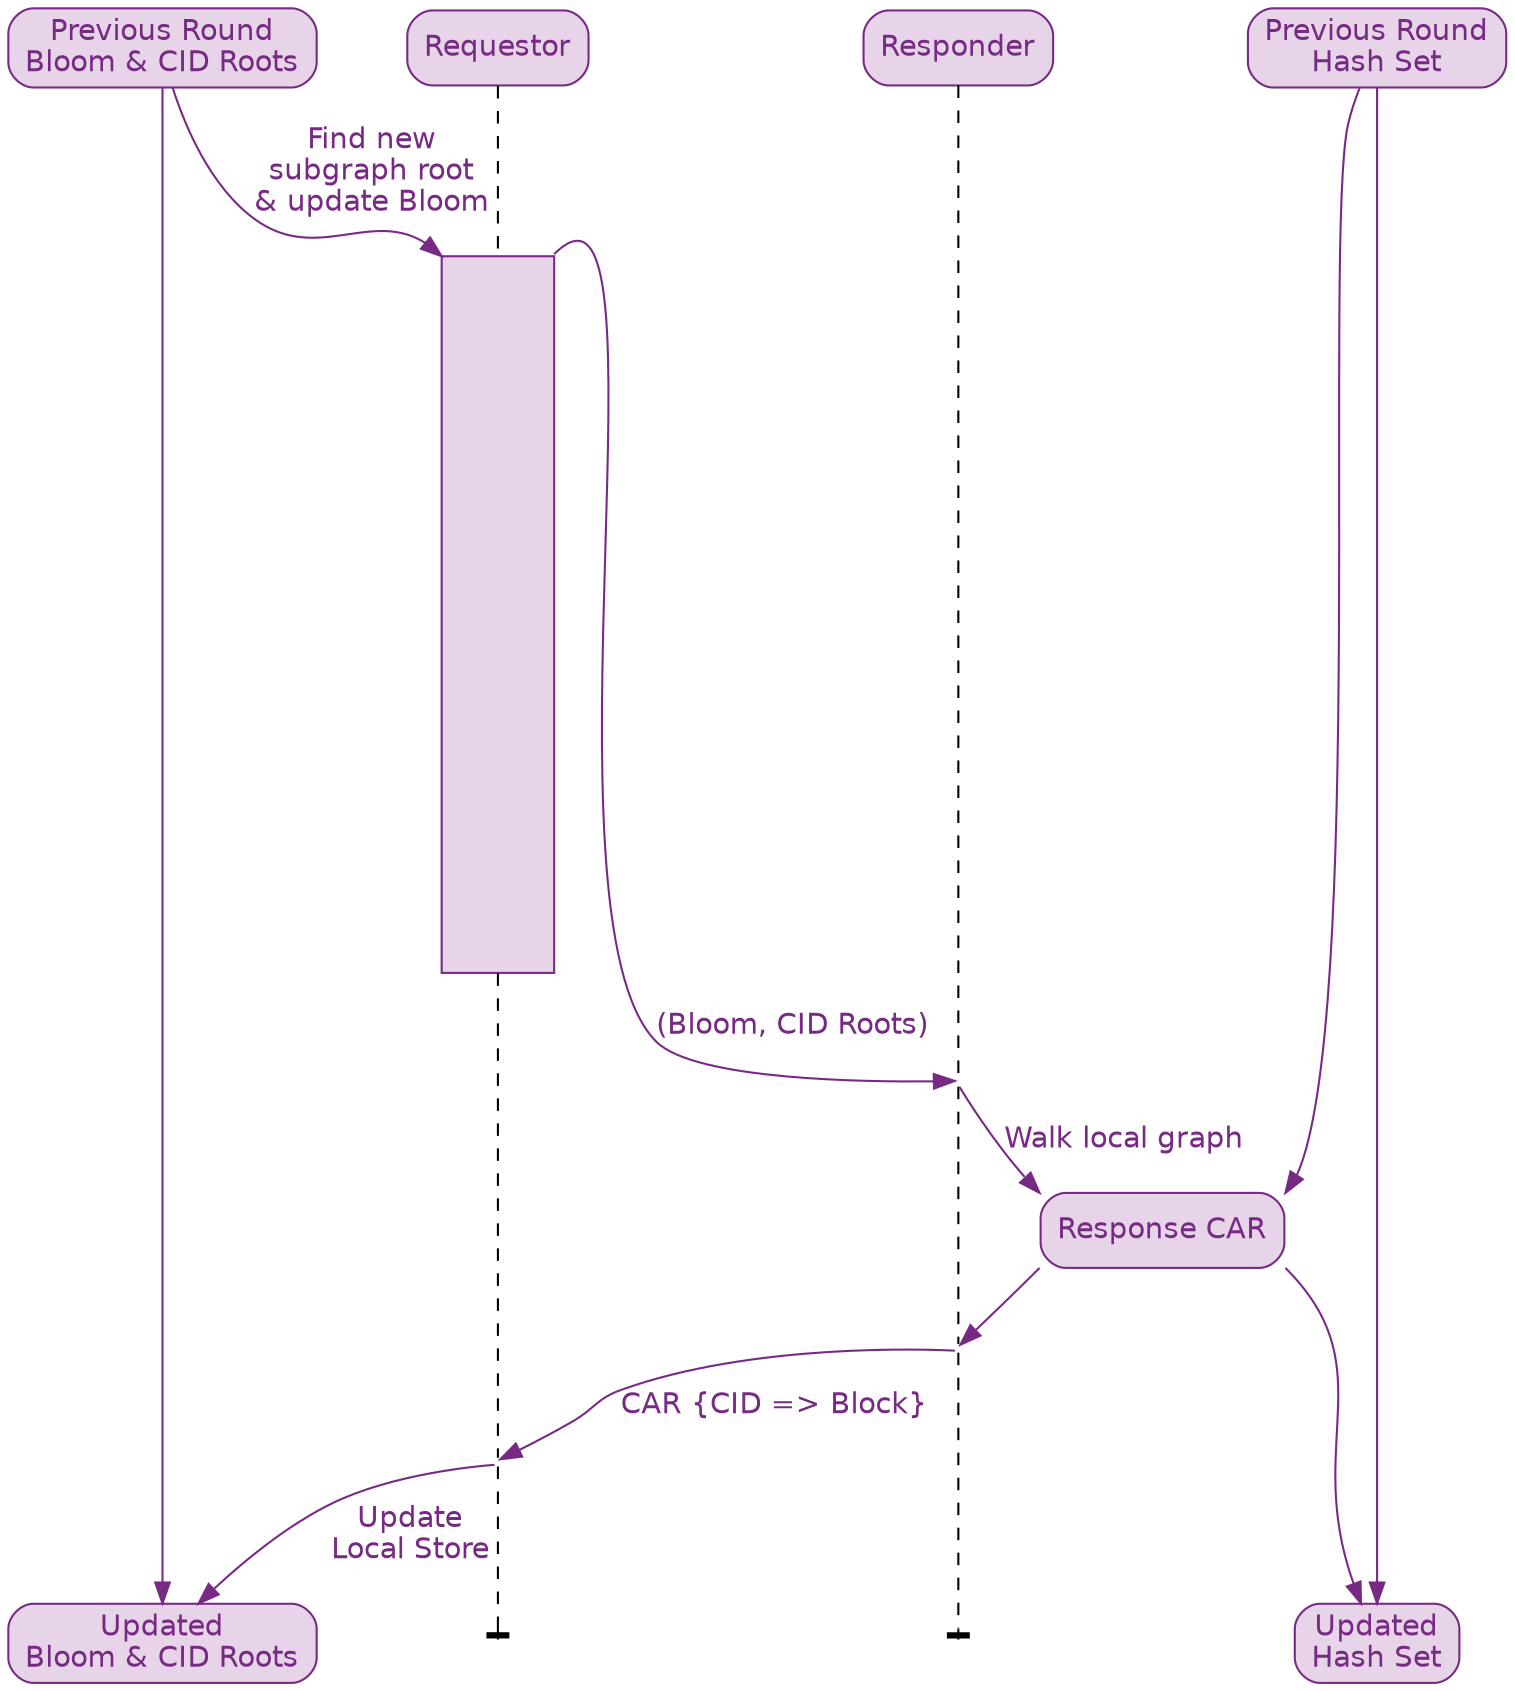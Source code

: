 digraph G {
    rankdir = TB

    edge [
        colorscheme = prgn11
        color = 2

        fontname = "Helvetica"
        fontcolor = 2
    ]

    node [
        shape = box
        style = "rounded,filled"
        colorscheme = prgn11

        color = 2
        fillcolor = 5

        fontcolor = 2
        fontname = "Helvetica"
    ]

    req [label = "Requestor"]
    // req_out [shape = point style = invis]
    req_out [
        shape = rectangle
        style = filled
        label = "\n\n\n\n\n\n\n\n\n\n\n\n\n\n\n\n\n\n\n\n\n"
        padding = none
    ]
    req_in [shape = point, style = invis]
    req_end [shape = point, style = invis]

    resp [label = "Responder"]
    resp_in [shape = point, style = invis]
    resp_out [shape = point, style = invis]
    resp_end [shape = point, style = invis]

    req_prev [label = "Previous Round\nBloom & CID Roots"]
    req_next [label = "Updated\nBloom & CID Roots"]

    resp_prev [label = "Previous Round\nHash Set"]
    resp_car [label = "Response CAR"]
    resp_next [label = "Updated\nHash Set"]

    #########
    # Edges #
    #########


    # Stages

    req_prev -> req_out:nw [
        label = "Find new\nsubgraph root\n& update Bloom"
    ]

    req_prev -> req_next [weight = 100]
    resp_prev -> resp_next [weight = 100]

    req_out:ne -> resp_in [label = "(Bloom, CID Roots)"]

    resp_prev -> resp_car:ne
    resp_in -> resp_car:nw [label = "Walk local graph"]
    resp_car:se -> resp_next

    resp_car:sw -> resp_out
    resp_out -> req_in [label = "CAR {CID => Block}"]
    req_in -> req_next [label = "Update\nLocal Store"]

    ##############
    # Structural #
    ##############

    edge [
          color = black
          style = dashed
          arrowhead = none
    ]

    req -> req_out [weight = 100]
    resp -> resp_in [weight = 100]

    req_out -> req_in [weight = 100]
    resp_in -> resp_out [weight = 100]

    req_in -> req_end [arrowhead = tee weight = 100]
    resp_out -> resp_end [arrowhead = tee weight = 100]

    ################
    # Layout Hacks #
    ################

    resp_end -> resp_next [style = invis]
    resp_out -> req_in [style = invis]

    {rank = same req resp req_prev resp_prev}
    {rank = same req_end resp_end req_next resp_next}
}
